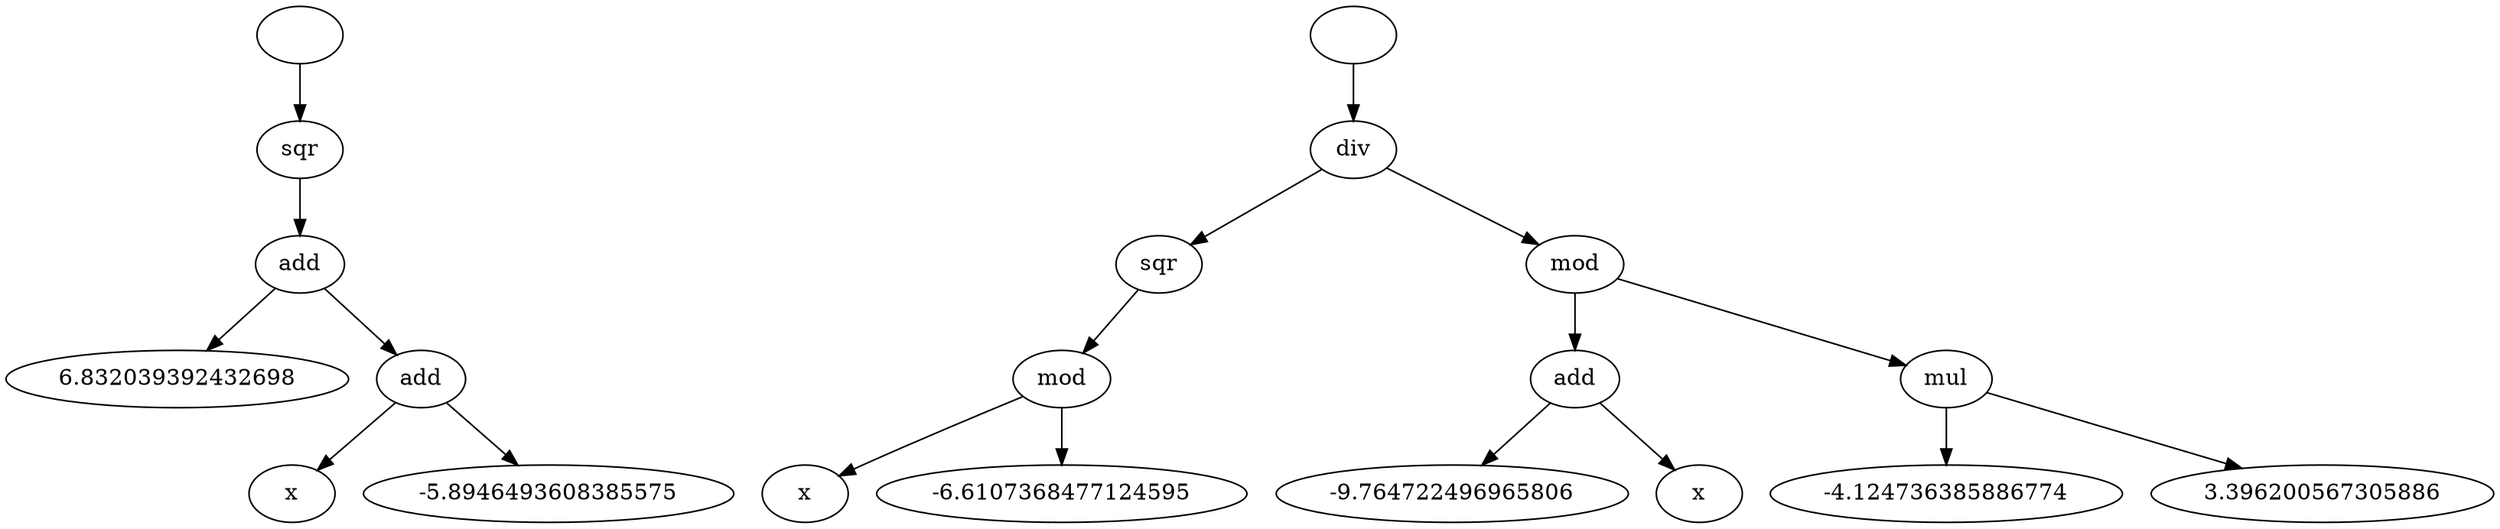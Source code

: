  digraph G20 {N65 [label=""];
N65 -> N74;
N74 [label="sqr"];
N74 -> N82;
N82 [label="add"];
N82 -> N91;
N91 [label="6.832039392432698"];
N82 -> N98;
N98 [label="add"];
N98 -> N107;
N107 [label="x"];
N98 -> N108;
N108 [label="-5.8946493608385575"];
N165 [label=""];
N165 -> N174;
N174 [label="div"];
N174 -> N183;
N183 [label="sqr"];
N183 -> N191;
N191 [label="mod"];
N191 -> N200;
N200 [label="x"];
N191 -> N201;
N201 [label="-6.6107368477124595"];
N174 -> N202;
N202 [label="mod"];
N202 -> N211;
N211 [label="add"];
N211 -> N220;
N220 [label="-9.764722496965806"];
N211 -> N221;
N221 [label="x"];
N202 -> N222;
N222 [label="mul"];
N222 -> N231;
N231 [label="-4.124736385886774"];
N222 -> N232;
N232 [label="3.396200567305886"];
}